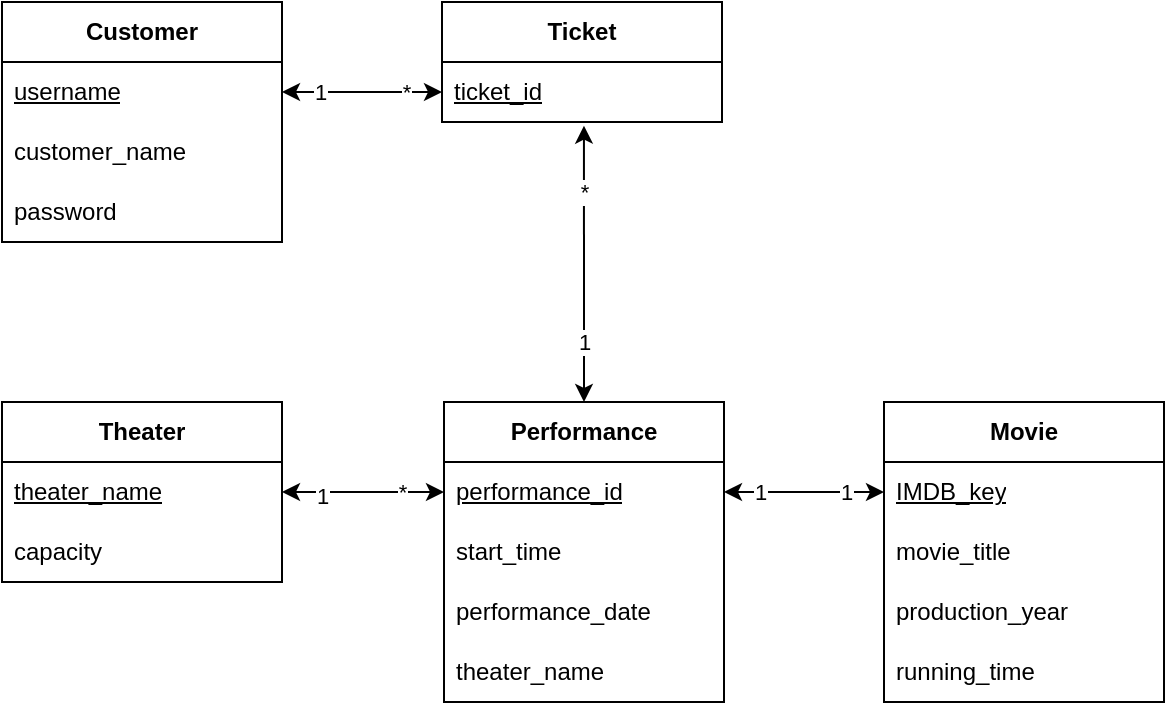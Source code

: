 <mxfile version="20.8.10" type="device"><diagram name="Page-1" id="bW2kiYpMrqYnE2LIEAA0"><mxGraphModel dx="1165" dy="654" grid="1" gridSize="10" guides="1" tooltips="1" connect="1" arrows="1" fold="1" page="1" pageScale="1" pageWidth="850" pageHeight="1100" math="0" shadow="0"><root><mxCell id="0"/><mxCell id="1" parent="0"/><mxCell id="Gnqs6tKal7WlEqnF1h-z-23" value="Theater" style="swimlane;fontStyle=1;childLayout=stackLayout;horizontal=1;startSize=30;horizontalStack=0;resizeParent=1;resizeParentMax=0;resizeLast=0;collapsible=1;marginBottom=0;whiteSpace=wrap;html=1;" parent="1" vertex="1"><mxGeometry x="119" y="480" width="140" height="90" as="geometry"/></mxCell><mxCell id="Gnqs6tKal7WlEqnF1h-z-24" value="&lt;u&gt;theater_name&lt;/u&gt;" style="text;strokeColor=none;fillColor=none;align=left;verticalAlign=middle;spacingLeft=4;spacingRight=4;overflow=hidden;points=[[0,0.5],[1,0.5]];portConstraint=eastwest;rotatable=0;whiteSpace=wrap;html=1;" parent="Gnqs6tKal7WlEqnF1h-z-23" vertex="1"><mxGeometry y="30" width="140" height="30" as="geometry"/></mxCell><mxCell id="Mt9akBLfRjbGR1UYNNsb-1" value="capacity" style="text;strokeColor=none;fillColor=none;align=left;verticalAlign=middle;spacingLeft=4;spacingRight=4;overflow=hidden;points=[[0,0.5],[1,0.5]];portConstraint=eastwest;rotatable=0;whiteSpace=wrap;html=1;" parent="Gnqs6tKal7WlEqnF1h-z-23" vertex="1"><mxGeometry y="60" width="140" height="30" as="geometry"/></mxCell><mxCell id="bzYwJbN6FdSqUITckkoN-2" value="Movie" style="swimlane;fontStyle=1;childLayout=stackLayout;horizontal=1;startSize=30;horizontalStack=0;resizeParent=1;resizeParentMax=0;resizeLast=0;collapsible=1;marginBottom=0;whiteSpace=wrap;html=1;" parent="1" vertex="1"><mxGeometry x="560" y="480" width="140" height="150" as="geometry"/></mxCell><mxCell id="bzYwJbN6FdSqUITckkoN-3" value="&lt;u&gt;IMDB_key&lt;/u&gt;" style="text;strokeColor=none;fillColor=none;align=left;verticalAlign=middle;spacingLeft=4;spacingRight=4;overflow=hidden;points=[[0,0.5],[1,0.5]];portConstraint=eastwest;rotatable=0;whiteSpace=wrap;html=1;" parent="bzYwJbN6FdSqUITckkoN-2" vertex="1"><mxGeometry y="30" width="140" height="30" as="geometry"/></mxCell><mxCell id="MjYU8txKUuIzo0_fan6U-1" value="movie_title" style="text;strokeColor=none;fillColor=none;align=left;verticalAlign=middle;spacingLeft=4;spacingRight=4;overflow=hidden;points=[[0,0.5],[1,0.5]];portConstraint=eastwest;rotatable=0;whiteSpace=wrap;html=1;" vertex="1" parent="bzYwJbN6FdSqUITckkoN-2"><mxGeometry y="60" width="140" height="30" as="geometry"/></mxCell><mxCell id="bzYwJbN6FdSqUITckkoN-5" value="production_year" style="text;strokeColor=none;fillColor=none;align=left;verticalAlign=middle;spacingLeft=4;spacingRight=4;overflow=hidden;points=[[0,0.5],[1,0.5]];portConstraint=eastwest;rotatable=0;whiteSpace=wrap;html=1;" parent="bzYwJbN6FdSqUITckkoN-2" vertex="1"><mxGeometry y="90" width="140" height="30" as="geometry"/></mxCell><mxCell id="bzYwJbN6FdSqUITckkoN-6" value="running_time" style="text;strokeColor=none;fillColor=none;align=left;verticalAlign=middle;spacingLeft=4;spacingRight=4;overflow=hidden;points=[[0,0.5],[1,0.5]];portConstraint=eastwest;rotatable=0;whiteSpace=wrap;html=1;" parent="bzYwJbN6FdSqUITckkoN-2" vertex="1"><mxGeometry y="120" width="140" height="30" as="geometry"/></mxCell><mxCell id="bzYwJbN6FdSqUITckkoN-9" value="Performance" style="swimlane;fontStyle=1;childLayout=stackLayout;horizontal=1;startSize=30;horizontalStack=0;resizeParent=1;resizeParentMax=0;resizeLast=0;collapsible=1;marginBottom=0;whiteSpace=wrap;html=1;" parent="1" vertex="1"><mxGeometry x="340" y="480" width="140" height="150" as="geometry"/></mxCell><mxCell id="T7YOHfVwj-dd8SzH_YMH-1" value="&lt;u&gt;performance_id&lt;/u&gt;" style="text;strokeColor=none;fillColor=none;align=left;verticalAlign=middle;spacingLeft=4;spacingRight=4;overflow=hidden;points=[[0,0.5],[1,0.5]];portConstraint=eastwest;rotatable=0;whiteSpace=wrap;html=1;" parent="bzYwJbN6FdSqUITckkoN-9" vertex="1"><mxGeometry y="30" width="140" height="30" as="geometry"/></mxCell><mxCell id="bzYwJbN6FdSqUITckkoN-10" value="start_time" style="text;strokeColor=none;fillColor=none;align=left;verticalAlign=middle;spacingLeft=4;spacingRight=4;overflow=hidden;points=[[0,0.5],[1,0.5]];portConstraint=eastwest;rotatable=0;whiteSpace=wrap;html=1;" parent="bzYwJbN6FdSqUITckkoN-9" vertex="1"><mxGeometry y="60" width="140" height="30" as="geometry"/></mxCell><mxCell id="l73ZCiCwRtSRKoFoQDHI-2" value="&lt;span style=&quot;border-color: var(--border-color);&quot;&gt;performance_date&lt;/span&gt;" style="text;strokeColor=none;fillColor=none;align=left;verticalAlign=middle;spacingLeft=4;spacingRight=4;overflow=hidden;points=[[0,0.5],[1,0.5]];portConstraint=eastwest;rotatable=0;whiteSpace=wrap;html=1;" parent="bzYwJbN6FdSqUITckkoN-9" vertex="1"><mxGeometry y="90" width="140" height="30" as="geometry"/></mxCell><mxCell id="l73ZCiCwRtSRKoFoQDHI-1" value="&lt;span style=&quot;border-color: var(--border-color);&quot;&gt;theater_name&lt;/span&gt;" style="text;strokeColor=none;fillColor=none;align=left;verticalAlign=middle;spacingLeft=4;spacingRight=4;overflow=hidden;points=[[0,0.5],[1,0.5]];portConstraint=eastwest;rotatable=0;whiteSpace=wrap;html=1;" parent="bzYwJbN6FdSqUITckkoN-9" vertex="1"><mxGeometry y="120" width="140" height="30" as="geometry"/></mxCell><mxCell id="bzYwJbN6FdSqUITckkoN-14" value="" style="endArrow=classic;startArrow=classic;html=1;rounded=0;exitX=1;exitY=0.5;exitDx=0;exitDy=0;entryX=0;entryY=0.5;entryDx=0;entryDy=0;" parent="1" source="Gnqs6tKal7WlEqnF1h-z-24" target="T7YOHfVwj-dd8SzH_YMH-1" edge="1"><mxGeometry width="50" height="50" relative="1" as="geometry"><mxPoint x="650" y="460" as="sourcePoint"/><mxPoint x="590" y="390" as="targetPoint"/></mxGeometry></mxCell><mxCell id="bzYwJbN6FdSqUITckkoN-16" value="*" style="edgeLabel;html=1;align=center;verticalAlign=middle;resizable=0;points=[];" parent="bzYwJbN6FdSqUITckkoN-14" vertex="1" connectable="0"><mxGeometry x="0.481" relative="1" as="geometry"><mxPoint as="offset"/></mxGeometry></mxCell><mxCell id="bzYwJbN6FdSqUITckkoN-17" value="1" style="edgeLabel;html=1;align=center;verticalAlign=middle;resizable=0;points=[];" parent="bzYwJbN6FdSqUITckkoN-14" vertex="1" connectable="0"><mxGeometry x="-0.51" y="-2" relative="1" as="geometry"><mxPoint as="offset"/></mxGeometry></mxCell><mxCell id="bzYwJbN6FdSqUITckkoN-18" value="Customer" style="swimlane;fontStyle=1;childLayout=stackLayout;horizontal=1;startSize=30;horizontalStack=0;resizeParent=1;resizeParentMax=0;resizeLast=0;collapsible=1;marginBottom=0;whiteSpace=wrap;html=1;" parent="1" vertex="1"><mxGeometry x="119" y="280" width="140" height="120" as="geometry"/></mxCell><mxCell id="bzYwJbN6FdSqUITckkoN-19" value="&lt;u&gt;username&lt;/u&gt;" style="text;strokeColor=none;fillColor=none;align=left;verticalAlign=middle;spacingLeft=4;spacingRight=4;overflow=hidden;points=[[0,0.5],[1,0.5]];portConstraint=eastwest;rotatable=0;whiteSpace=wrap;html=1;" parent="bzYwJbN6FdSqUITckkoN-18" vertex="1"><mxGeometry y="30" width="140" height="30" as="geometry"/></mxCell><mxCell id="bzYwJbN6FdSqUITckkoN-20" value="customer_name" style="text;strokeColor=none;fillColor=none;align=left;verticalAlign=middle;spacingLeft=4;spacingRight=4;overflow=hidden;points=[[0,0.5],[1,0.5]];portConstraint=eastwest;rotatable=0;whiteSpace=wrap;html=1;" parent="bzYwJbN6FdSqUITckkoN-18" vertex="1"><mxGeometry y="60" width="140" height="30" as="geometry"/></mxCell><mxCell id="bzYwJbN6FdSqUITckkoN-21" value="password" style="text;strokeColor=none;fillColor=none;align=left;verticalAlign=middle;spacingLeft=4;spacingRight=4;overflow=hidden;points=[[0,0.5],[1,0.5]];portConstraint=eastwest;rotatable=0;whiteSpace=wrap;html=1;" parent="bzYwJbN6FdSqUITckkoN-18" vertex="1"><mxGeometry y="90" width="140" height="30" as="geometry"/></mxCell><mxCell id="bzYwJbN6FdSqUITckkoN-27" value="Ticket" style="swimlane;fontStyle=1;childLayout=stackLayout;horizontal=1;startSize=30;horizontalStack=0;resizeParent=1;resizeParentMax=0;resizeLast=0;collapsible=1;marginBottom=0;whiteSpace=wrap;html=1;" parent="1" vertex="1"><mxGeometry x="339" y="280" width="140" height="60" as="geometry"/></mxCell><mxCell id="bzYwJbN6FdSqUITckkoN-28" value="&lt;u&gt;ticket_id&lt;/u&gt;" style="text;strokeColor=none;fillColor=none;align=left;verticalAlign=middle;spacingLeft=4;spacingRight=4;overflow=hidden;points=[[0,0.5],[1,0.5]];portConstraint=eastwest;rotatable=0;whiteSpace=wrap;html=1;" parent="bzYwJbN6FdSqUITckkoN-27" vertex="1"><mxGeometry y="30" width="140" height="30" as="geometry"/></mxCell><mxCell id="bzYwJbN6FdSqUITckkoN-31" value="" style="endArrow=classic;startArrow=classic;html=1;rounded=0;exitX=0;exitY=0.5;exitDx=0;exitDy=0;entryX=1;entryY=0.5;entryDx=0;entryDy=0;" parent="1" source="bzYwJbN6FdSqUITckkoN-3" target="T7YOHfVwj-dd8SzH_YMH-1" edge="1"><mxGeometry width="50" height="50" relative="1" as="geometry"><mxPoint x="530" y="442.22" as="sourcePoint"/><mxPoint x="490" y="560" as="targetPoint"/></mxGeometry></mxCell><mxCell id="bzYwJbN6FdSqUITckkoN-32" value="1" style="edgeLabel;html=1;align=center;verticalAlign=middle;resizable=0;points=[];" parent="bzYwJbN6FdSqUITckkoN-31" vertex="1" connectable="0"><mxGeometry x="-0.521" relative="1" as="geometry"><mxPoint as="offset"/></mxGeometry></mxCell><mxCell id="bzYwJbN6FdSqUITckkoN-33" value="1" style="edgeLabel;html=1;align=center;verticalAlign=middle;resizable=0;points=[];" parent="bzYwJbN6FdSqUITckkoN-31" vertex="1" connectable="0"><mxGeometry x="0.553" relative="1" as="geometry"><mxPoint as="offset"/></mxGeometry></mxCell><mxCell id="bzYwJbN6FdSqUITckkoN-39" value="" style="endArrow=classic;startArrow=classic;html=1;rounded=0;exitX=1;exitY=0.5;exitDx=0;exitDy=0;" parent="1" source="bzYwJbN6FdSqUITckkoN-19" target="bzYwJbN6FdSqUITckkoN-28" edge="1"><mxGeometry width="50" height="50" relative="1" as="geometry"><mxPoint x="270" y="380" as="sourcePoint"/><mxPoint x="340" y="380" as="targetPoint"/></mxGeometry></mxCell><mxCell id="bzYwJbN6FdSqUITckkoN-40" value="1" style="edgeLabel;html=1;align=center;verticalAlign=middle;resizable=0;points=[];" parent="bzYwJbN6FdSqUITckkoN-39" vertex="1" connectable="0"><mxGeometry x="-0.521" relative="1" as="geometry"><mxPoint as="offset"/></mxGeometry></mxCell><mxCell id="bzYwJbN6FdSqUITckkoN-41" value="*" style="edgeLabel;html=1;align=center;verticalAlign=middle;resizable=0;points=[];" parent="bzYwJbN6FdSqUITckkoN-39" vertex="1" connectable="0"><mxGeometry x="0.553" relative="1" as="geometry"><mxPoint as="offset"/></mxGeometry></mxCell><mxCell id="bzYwJbN6FdSqUITckkoN-42" value="" style="endArrow=classic;startArrow=classic;html=1;rounded=0;exitX=0.507;exitY=1.061;exitDx=0;exitDy=0;entryX=0.5;entryY=0;entryDx=0;entryDy=0;exitPerimeter=0;" parent="1" source="bzYwJbN6FdSqUITckkoN-28" target="bzYwJbN6FdSqUITckkoN-9" edge="1"><mxGeometry width="50" height="50" relative="1" as="geometry"><mxPoint x="570" y="535" as="sourcePoint"/><mxPoint x="490" y="535" as="targetPoint"/></mxGeometry></mxCell><mxCell id="bzYwJbN6FdSqUITckkoN-43" value="*" style="edgeLabel;html=1;align=center;verticalAlign=middle;resizable=0;points=[];" parent="bzYwJbN6FdSqUITckkoN-42" vertex="1" connectable="0"><mxGeometry x="-0.521" relative="1" as="geometry"><mxPoint as="offset"/></mxGeometry></mxCell><mxCell id="bzYwJbN6FdSqUITckkoN-44" value="1" style="edgeLabel;html=1;align=center;verticalAlign=middle;resizable=0;points=[];" parent="bzYwJbN6FdSqUITckkoN-42" vertex="1" connectable="0"><mxGeometry x="0.553" relative="1" as="geometry"><mxPoint as="offset"/></mxGeometry></mxCell></root></mxGraphModel></diagram></mxfile>